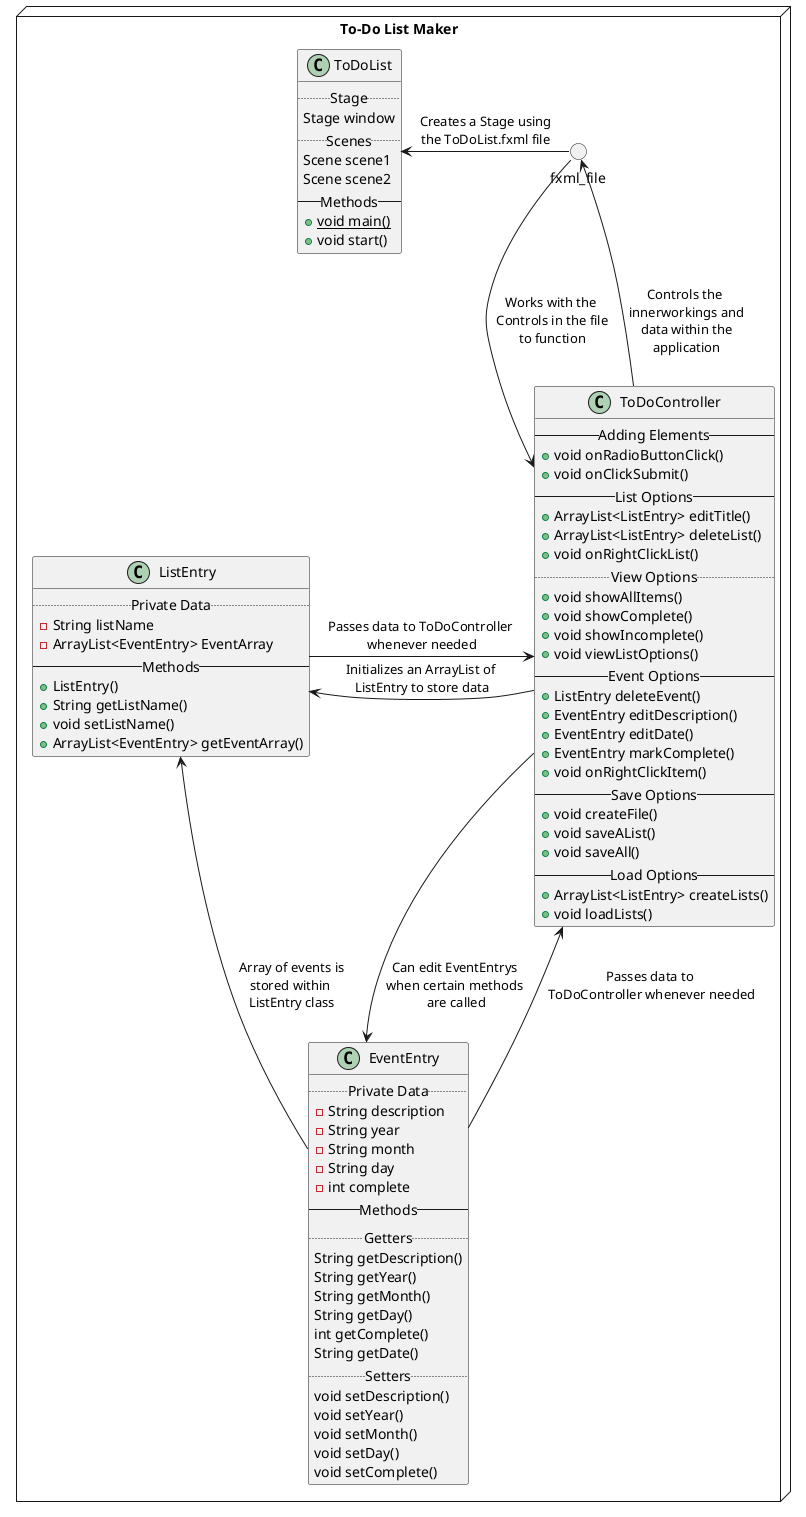 @startuml

node "To-Do List Maker"{

    circle fxml_file

    class ToDoList{
        ..Stage..
        Stage window
        ..Scenes..
        Scene scene1
        Scene scene2
        --Methods--
        +{static} void main()
        +void start()
    }

    class ToDoController{
        --Adding Elements--
        +void onRadioButtonClick()
        +void onClickSubmit()
        --List Options--
        +ArrayList<ListEntry> editTitle()
        +ArrayList<ListEntry> deleteList()
        +void onRightClickList()
        ..View Options..
        +void showAllItems()
        +void showComplete()
        +void showIncomplete()
        +void viewListOptions()
        --Event Options--
        +ListEntry deleteEvent()
        +EventEntry editDescription()
        +EventEntry editDate()
        +EventEntry markComplete()
        +void onRightClickItem()
        --Save Options--
        +void createFile()
        +void saveAList()
        +void saveAll()
        --Load Options--
        +ArrayList<ListEntry> createLists()
        +void loadLists()
    }

    class ListEntry{
        ..Private Data..
        -String listName
        -ArrayList<EventEntry> EventArray
        --Methods--
        +ListEntry()
        +String getListName()
        +void setListName()
        +ArrayList<EventEntry> getEventArray()
    }

    class EventEntry{
        ..Private Data..
        -String description
        -String year
        -String month
        -String day
        -int complete
        --Methods--
        ..Getters..
        String getDescription()
        String getYear()
        String getMonth()
        String getDay()
        int getComplete()
        String getDate()
        ..Setters..
        void setDescription()
        void setYear()
        void setMonth()
        void setDay()
        void setComplete()
    }

    fxml_file -l-> ToDoList : Creates a Stage using\nthe ToDoList.fxml file
    ToDoController -r-> ListEntry : Initializes an ArrayList of \nListEntry to store data
    ListEntry -r-> ToDoController : Passes data to ToDoController \nwhenever needed
    EventEntry -u-> ListEntry : Array of events is\nstored within \nListEntry class
    ToDoController -d-> fxml_file : Controls the \ninnerworkings and\n data within the \napplication
    ToDoController <-u- fxml_file : Works with the\n Controls in the file\n to function
    ToDoController -d-> EventEntry : Can edit EventEntrys\nwhen certain methods\n are called
    EventEntry -u-> ToDoController : Passes data to \nToDoController whenever needed



}
@enduml